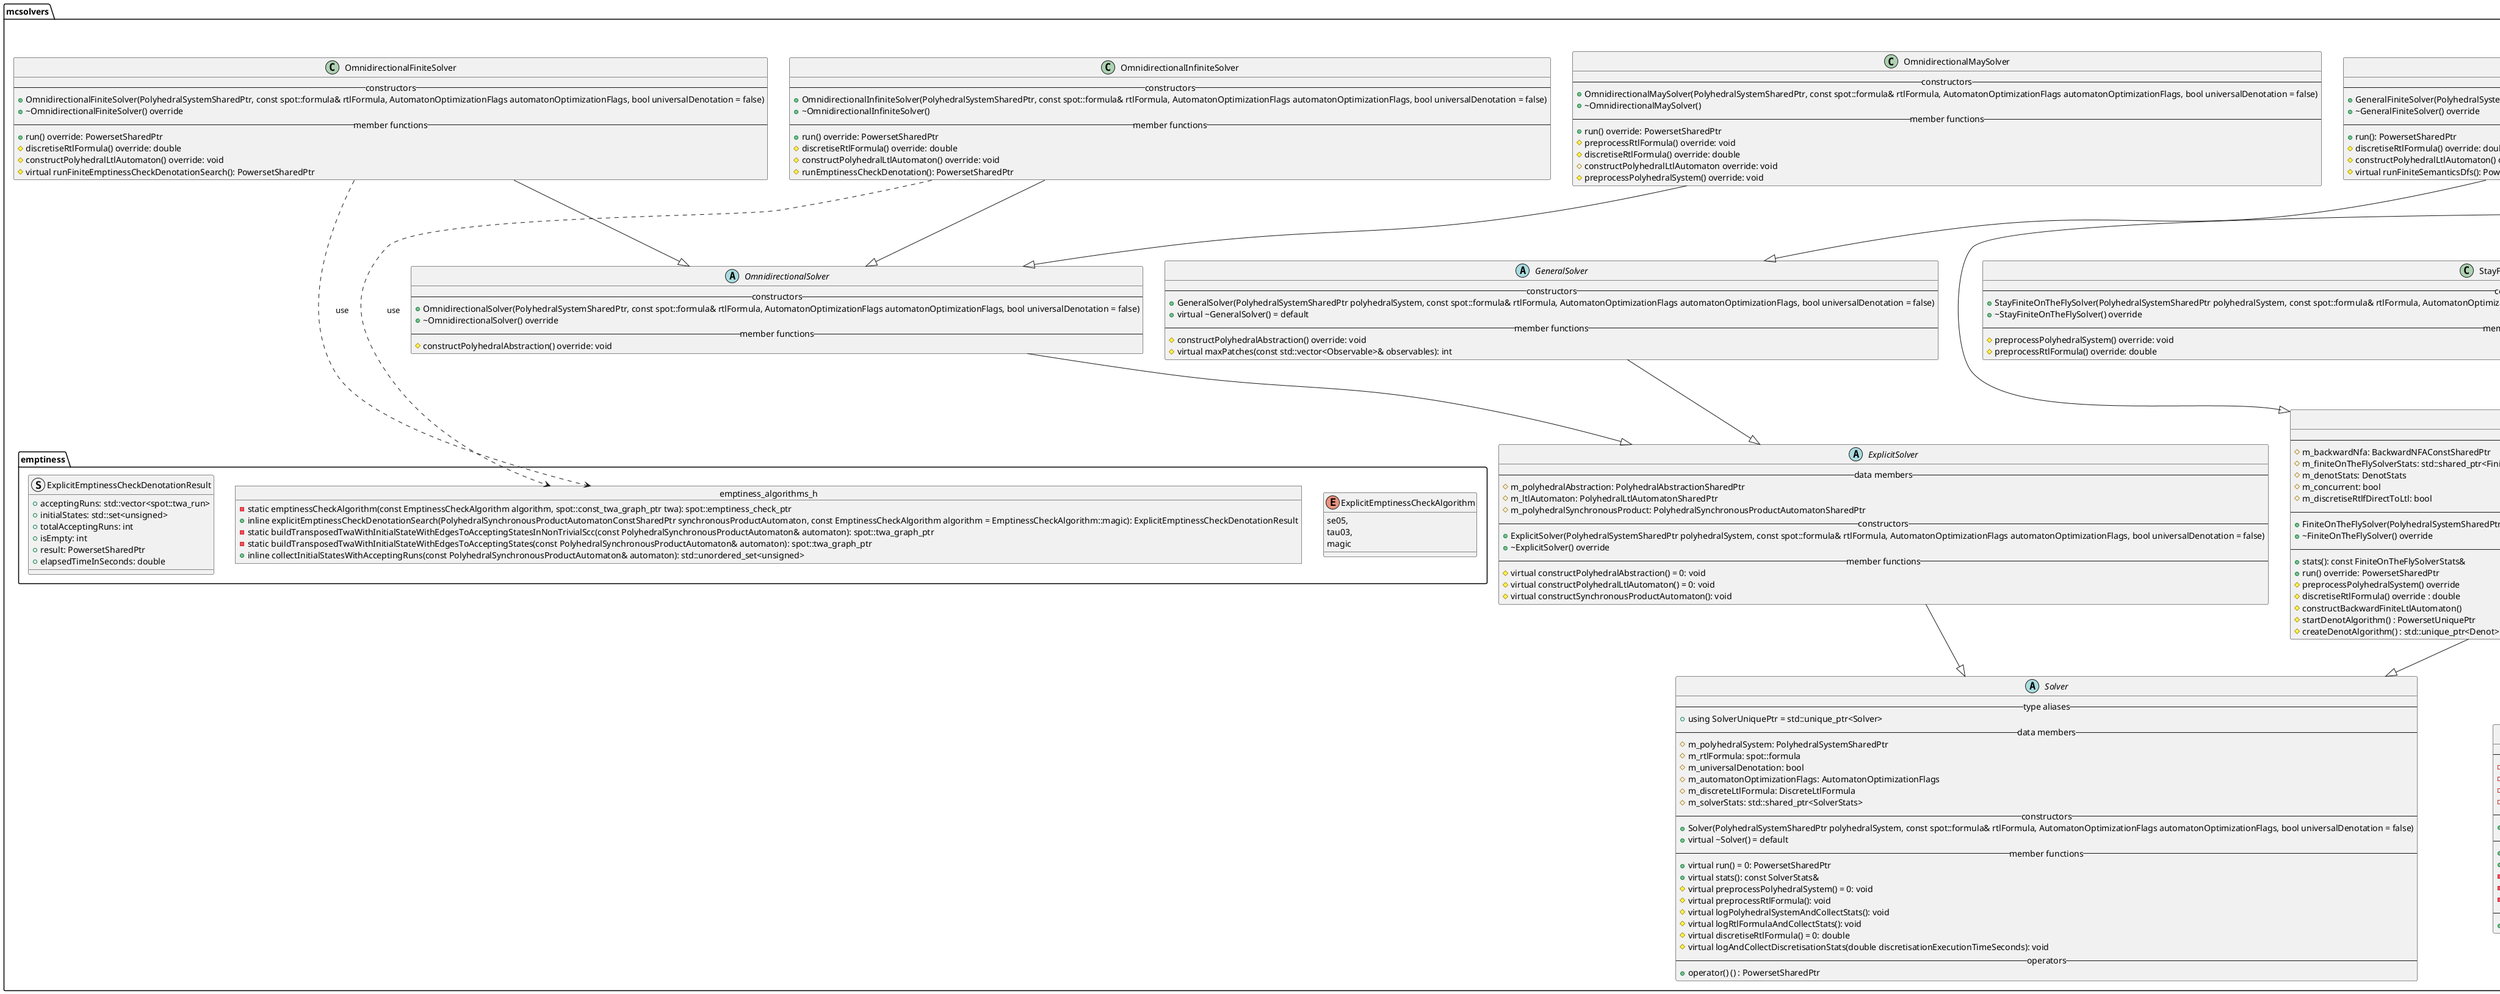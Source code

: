 @startuml
package mcsolvers {
    package emptiness
    {
        enum ExplicitEmptinessCheckAlgorithm
        {
            se05,
            tau03,
            magic
        }

        object emptiness_algorithms_h {
            -static emptinessCheckAlgorithm(const EmptinessCheckAlgorithm algorithm, spot::const_twa_graph_ptr twa): spot::emptiness_check_ptr

            +inline explicitEmptinessCheckDenotationSearch(PolyhedralSynchronousProductAutomatonConstSharedPtr synchronousProductAutomaton, const EmptinessCheckAlgorithm algorithm = EmptinessCheckAlgorithm::magic): ExplicitEmptinessCheckDenotationResult

            -static buildTransposedTwaWithInitialStateWithEdgesToAcceptingStatesInNonTrivialScc(const PolyhedralSynchronousProductAutomaton& automaton): spot::twa_graph_ptr
            -static buildTransposedTwaWithInitialStateWithEdgesToAcceptingStates(const PolyhedralSynchronousProductAutomaton& automaton): spot::twa_graph_ptr

            +inline collectInitialStatesWithAcceptingRuns(const PolyhedralSynchronousProductAutomaton& automaton): std::unordered_set<unsigned>
        }

        struct ExplicitEmptinessCheckDenotationResult
        {
            +acceptingRuns: std::vector<spot::twa_run>
            +initialStates: std::set<unsigned>
            +totalAcceptingRuns: int
            +isEmpty: int
            +result: PowersetSharedPtr
            +elapsedTimeInSeconds: double
        }
    }

    class DenotOnTheFly {
        --data members--
        -m_iterations: int
        -m_polyhedralSystem: PolyhedralSystemConstSharedPtr
        -m_backwardNfa: const BackwardNFA&
        -m_maxRecursionDepth: int
        --constructors--
        +DenotOnTheFly(const PolyhedralSystemConstSharedPtr polyhedralSystem, const BackwardNFA& backwardNfa)
        --member functions--
        +run(): PowersetUniquePtr
        +totalIterations(): int
        -denot(const int state, const Poly& P, const Poly& X, std::unordered_map<int, Powerset> V): PowersetUniquePtr
        -addDisjunct(std::vector<Powerset>& V, int state, const Poly& P): void
        -getDisjunct(std::vector<Powerset>& V, int state): const Powerset&
        --operators--
        +operator() (): PowersetUniquePtr
    }

    abstract class Solver {
        --type aliases--
        +using SolverUniquePtr = std::unique_ptr<Solver>
        --data members--
        #m_polyhedralSystem: PolyhedralSystemSharedPtr
        #m_rtlFormula: spot::formula
        #m_universalDenotation: bool
        #m_automatonOptimizationFlags: AutomatonOptimizationFlags
        #m_discreteLtlFormula: DiscreteLtlFormula
        #m_solverStats: std::shared_ptr<SolverStats>
        --constructors--
        +Solver(PolyhedralSystemSharedPtr polyhedralSystem, const spot::formula& rtlFormula, AutomatonOptimizationFlags automatonOptimizationFlags, bool universalDenotation = false)
        +virtual ~Solver() = default
        --member functions--
        +virtual run() = 0: PowersetSharedPtr
        +virtual stats(): const SolverStats&
        #virtual preprocessPolyhedralSystem() = 0: void
        #virtual preprocessRtlFormula(): void
        #virtual logPolyhedralSystemAndCollectStats(): void
        #virtual logRtlFormulaAndCollectStats(): void
        #virtual discretiseRtlFormula() = 0: double
        #virtual logAndCollectDiscretisationStats(double discretisationExecutionTimeSeconds): void
        --operators--
        +operator() () : PowersetSharedPtr
    }

    class FiniteOnTheFlySolver {
        --data members--
        #m_backwardNfa: BackwardNFAConstSharedPtr
        #m_finiteOnTheFlySolverStats: std::shared_ptr<FiniteOnTheFlySolverStats>
        #m_denotStats: DenotStats
        #m_concurrent: bool
        #m_discretiseRtlfDirectToLtl: bool
        --constructors--
        +FiniteOnTheFlySolver(PolyhedralSystemSharedPtr polyhedralSystem, spot::formula rtlFormula, AutomatonOptimizationFlags automatonOptimizationFlags, bool universalDenotation = false, bool concurrent = false)
        +~FiniteOnTheFlySolver() override
        --member functions--
        +stats(): const FiniteOnTheFlySolverStats&
        +run() override: PowersetSharedPtr
        #preprocessPolyhedralSystem() override
        #discretiseRtlFormula() override : double
        #constructBackwardFiniteLtlAutomaton()
        #startDenotAlgorithm() : PowersetUniquePtr
        #createDenotAlgorithm() : std::unique_ptr<Denot>
    }

    class StayFiniteOnTheFlySolver {
        --constructors--
        +StayFiniteOnTheFlySolver(PolyhedralSystemSharedPtr polyhedralSystem, const spot::formula& rtlFormula, AutomatonOptimizationFlags automatonOptimizationFlags, bool universalDenotation = false, bool concurrent = false, bool m_discretiseRtlfDirectToLtl = false)
        +~StayFiniteOnTheFlySolver() override
        --member functions--
        #preprocessPolyhedralSystem() override: void
        #preprocessRtlFormula() override: double
    }
    
    class BrinkFiniteOnTheFlySolver {
        --data members--
        #m_brinkSemantics: BrinkSemantics
        --constructors--
        +BrinkFiniteOnTheFlySolver(PolyhedralSystemSharedPtr polyhedralSystem, const spot::formula& rtlFormula, AutomatonOptimizationFlags automatonOptimizationFlags, bool universalDenotation = false, bool concurrent = false, bool m_discretiseRtlfDirectToLtl = false)
        +~BrinkFiniteOnTheFlySolver() override
        --member functions--
        #preprocessPolyhedralSystem() override: void
        #preprocessRtlFormula() override: double
    }

    class BrinkStayFiniteOnTheFlySolver {
        --data members--
        #m_staySolver: std::shared_Ptr<StayFiniteOnTheFlySolver>
        #m_brinkSolver: std::shared_Ptr<BrinkFiniteOnTheFlySolver>
        #m_brinkSemantics: BrinkSemantics
        --constructors--
        +BrinkStayFiniteOnTheFlySolver(PolyhedralSystemSharedPtr polyhedralSystem, const spot::formula& rtlFormula, AutomatonOptimizationFlags automatonOptimizationFlags, bool universalDenotation = false, bool concurrent = false, bool m_discretiseRtlfDirectToLtl = false)
        +~BrinkStayFiniteOnTheFlySolver() override
        --member functions--
        #run() override: PowersetSharedPtr
        #preprocessPolyhedralSystem() override: void
        #preprocessRtlFormula() override: double
        #logPolyhedralSystemAndCollectStats() override: void
        #logRtlFormulaAndCollectStats() override: void
    }

    StayFiniteOnTheFlySolver --|> FiniteOnTheFlySolver
    BrinkFiniteOnTheFlySolver --|> FiniteOnTheFlySolver
    BrinkFiniteOnTheFlySolver --> "1" BrinkSemantics
    BrinkStayFiniteOnTheFlySolver --|> FiniteOnTheFlySolver
    BrinkStayFiniteOnTheFlySolver --> "1" StayFiniteOnTheFlySolver
    BrinkStayFiniteOnTheFlySolver --> "1" BrinkFiniteOnTheFlySolver
    BrinkStayFiniteOnTheFlySolver --> "1" BrinkSemantics

    enum BrinkSemantics {
        may
        must
    }

    abstract ExplicitSolver {
        --data members--
        #m_polyhedralAbstraction: PolyhedralAbstractionSharedPtr
        #m_ltlAutomaton: PolyhedralLtlAutomatonSharedPtr
        #m_polyhedralSynchronousProduct: PolyhedralSynchronousProductAutomatonSharedPtr
        --constructors--
        +ExplicitSolver(PolyhedralSystemSharedPtr polyhedralSystem, const spot::formula& rtlFormula, AutomatonOptimizationFlags automatonOptimizationFlags, bool universalDenotation = false)
        +~ExplicitSolver() override
        --member functions--
        #virtual constructPolyhedralAbstraction() = 0: void
        #virtual constructPolyhedralLtlAutomaton() = 0: void
        #virtual constructSynchronousProductAutomaton(): void
    }

    abstract GeneralSolver {
        --constructors--
        +GeneralSolver(PolyhedralSystemSharedPtr polyhedralSystem, const spot::formula& rtlFormula, AutomatonOptimizationFlags automatonOptimizationFlags, bool universalDenotation = false)
        +virtual ~GeneralSolver() = default
        --member functions--
        #constructPolyhedralAbstraction() override: void
        #virtual maxPatches(const std::vector<Observable>& observables): int
    }

    class GeneralFiniteSolver {
        --constructors--
        +GeneralFiniteSolver(PolyhedralSystemSharedPtr, const spot::formula& rtlFormula, AutomatonOptimizationFlags automatonOptimizationFlags, bool universalDenotation = false)
        +~GeneralFiniteSolver() override
        --member functions--
        +run(): PowersetSharedPtr
        #discretiseRtlFormula() override: double
        #constructPolyhedralLtlAutomaton() override: void
        #virtual runFiniteSemanticsDfs(): PowersetSharedPtr
    }

    GeneralFiniteSolver --|> GeneralSolver
    GeneralSolver --|> ExplicitSolver
    ExplicitSolver --|> Solver
    FiniteOnTheFlySolver --|> Solver
    FiniteOnTheFlySolver ..> DenotOnTheFly


    abstract OmnidirectionalSolver {
        --constructors--
        +OmnidirectionalSolver(PolyhedralSystemSharedPtr, const spot::formula& rtlFormula, AutomatonOptimizationFlags automatonOptimizationFlags, bool universalDenotation = false)
        +~OmnidirectionalSolver() override
        --member functions--
        #constructPolyhedralAbstraction() override: void
    }

    class OmnidirectionalFiniteSolver {
        --constructors--
        +OmnidirectionalFiniteSolver(PolyhedralSystemSharedPtr, const spot::formula& rtlFormula, AutomatonOptimizationFlags automatonOptimizationFlags, bool universalDenotation = false)
        +~OmnidirectionalFiniteSolver() override
        --member functions--
        +run() override: PowersetSharedPtr
        #discretiseRtlFormula() override: double
        #constructPolyhedralLtlAutomaton() override: void
        #virtual runFiniteEmptinessCheckDenotationSearch(): PowersetSharedPtr
    }

    class OmnidirectionalInfiniteSolver {
        --constructors--
        +OmnidirectionalInfiniteSolver(PolyhedralSystemSharedPtr, const spot::formula& rtlFormula, AutomatonOptimizationFlags automatonOptimizationFlags, bool universalDenotation = false)
        +~OmnidirectionalInfiniteSolver()
        --member functions--
        +run() override: PowersetSharedPtr
        #discretiseRtlFormula() override: double
        #constructPolyhedralLtlAutomaton() override: void
        #runEmptinessCheckDenotation(): PowersetSharedPtr
    }

    OmnidirectionalInfiniteSolver ...> emptiness_algorithms_h: use
    OmnidirectionalFiniteSolver ...> emptiness_algorithms_h: use

    class OmnidirectionalMaySolver {
        --constructors--
        +OmnidirectionalMaySolver(PolyhedralSystemSharedPtr, const spot::formula& rtlFormula, AutomatonOptimizationFlags automatonOptimizationFlags, bool universalDenotation = false)
        +~OmnidirectionalMaySolver()
        --member functions--
        +run() override: PowersetSharedPtr
        #preprocessRtlFormula() override: void
        #discretiseRtlFormula() override: double
        #constructPolyhedralLtlAutomaton override: void
        #preprocessPolyhedralSystem() override: void
    }

    OmnidirectionalMaySolver --|> OmnidirectionalSolver
    OmnidirectionalSolver --|> ExplicitSolver
    OmnidirectionalFiniteSolver --|> OmnidirectionalSolver
    OmnidirectionalInfiniteSolver --|> OmnidirectionalSolver
}
@enduml